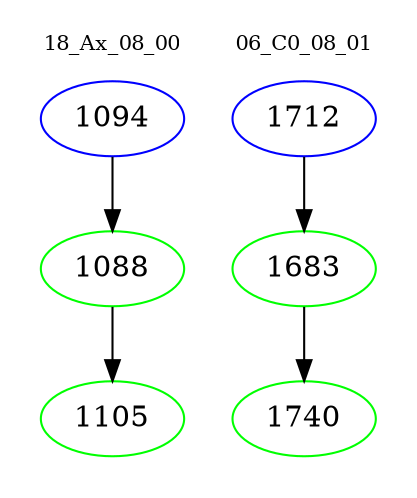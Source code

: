 digraph{
subgraph cluster_0 {
color = white
label = "18_Ax_08_00";
fontsize=10;
T0_1094 [label="1094", color="blue"]
T0_1094 -> T0_1088 [color="black"]
T0_1088 [label="1088", color="green"]
T0_1088 -> T0_1105 [color="black"]
T0_1105 [label="1105", color="green"]
}
subgraph cluster_1 {
color = white
label = "06_C0_08_01";
fontsize=10;
T1_1712 [label="1712", color="blue"]
T1_1712 -> T1_1683 [color="black"]
T1_1683 [label="1683", color="green"]
T1_1683 -> T1_1740 [color="black"]
T1_1740 [label="1740", color="green"]
}
}

